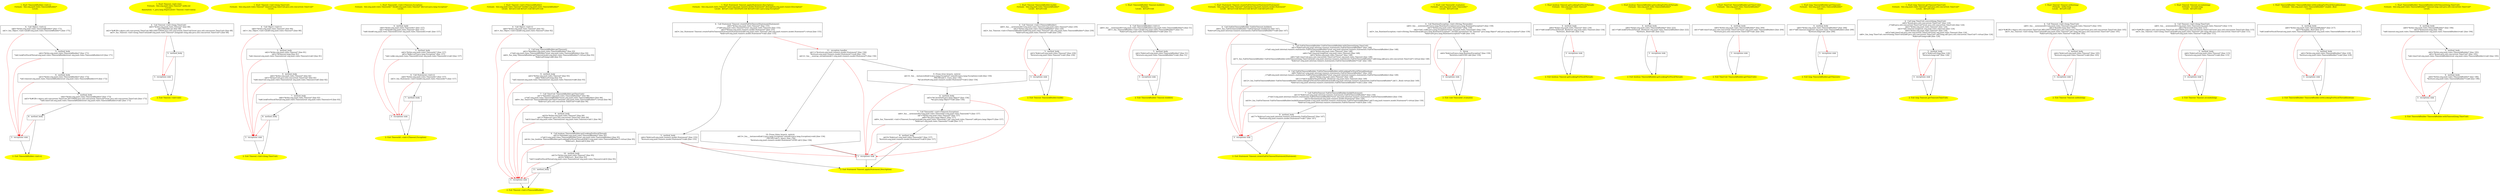 /* @generated */
digraph cfg {
"org.junit.rules.Timeout$Builder.<init>().5cabc8aa02ecedac65bd03723b5921f7_1" [label="1: Start Timeout$Builder.<init>()\nFormals:  this:org.junit.rules.Timeout$Builder*\nLocals:  \n  " color=yellow style=filled]
	

	 "org.junit.rules.Timeout$Builder.<init>().5cabc8aa02ecedac65bd03723b5921f7_1" -> "org.junit.rules.Timeout$Builder.<init>().5cabc8aa02ecedac65bd03723b5921f7_4" ;
"org.junit.rules.Timeout$Builder.<init>().5cabc8aa02ecedac65bd03723b5921f7_2" [label="2: Exit Timeout$Builder.<init>() \n  " color=yellow style=filled]
	

"org.junit.rules.Timeout$Builder.<init>().5cabc8aa02ecedac65bd03723b5921f7_3" [label="3:  exceptions sink \n  " shape="box"]
	

	 "org.junit.rules.Timeout$Builder.<init>().5cabc8aa02ecedac65bd03723b5921f7_3" -> "org.junit.rules.Timeout$Builder.<init>().5cabc8aa02ecedac65bd03723b5921f7_2" ;
"org.junit.rules.Timeout$Builder.<init>().5cabc8aa02ecedac65bd03723b5921f7_4" [label="4:  Call Object.<init>() \n   n$0=*&this:org.junit.rules.Timeout$Builder* [line 175]\n  n$1=_fun_Object.<init>()(n$0:org.junit.rules.Timeout$Builder*) [line 175]\n " shape="box"]
	

	 "org.junit.rules.Timeout$Builder.<init>().5cabc8aa02ecedac65bd03723b5921f7_4" -> "org.junit.rules.Timeout$Builder.<init>().5cabc8aa02ecedac65bd03723b5921f7_5" ;
	 "org.junit.rules.Timeout$Builder.<init>().5cabc8aa02ecedac65bd03723b5921f7_4" -> "org.junit.rules.Timeout$Builder.<init>().5cabc8aa02ecedac65bd03723b5921f7_3" [color="red" ];
"org.junit.rules.Timeout$Builder.<init>().5cabc8aa02ecedac65bd03723b5921f7_5" [label="5:  method_body \n   n$2=*&this:org.junit.rules.Timeout$Builder* [line 171]\n  *n$2.lookForStuckThread:org.junit.rules.Timeout$Builder(root org.junit.rules.Timeout$Builder)=0 [line 171]\n " shape="box"]
	

	 "org.junit.rules.Timeout$Builder.<init>().5cabc8aa02ecedac65bd03723b5921f7_5" -> "org.junit.rules.Timeout$Builder.<init>().5cabc8aa02ecedac65bd03723b5921f7_6" ;
	 "org.junit.rules.Timeout$Builder.<init>().5cabc8aa02ecedac65bd03723b5921f7_5" -> "org.junit.rules.Timeout$Builder.<init>().5cabc8aa02ecedac65bd03723b5921f7_3" [color="red" ];
"org.junit.rules.Timeout$Builder.<init>().5cabc8aa02ecedac65bd03723b5921f7_6" [label="6:  method_body \n   n$3=*&this:org.junit.rules.Timeout$Builder* [line 172]\n  *n$3.timeout:org.junit.rules.Timeout$Builder(root org.junit.rules.Timeout$Builder)=0 [line 172]\n " shape="box"]
	

	 "org.junit.rules.Timeout$Builder.<init>().5cabc8aa02ecedac65bd03723b5921f7_6" -> "org.junit.rules.Timeout$Builder.<init>().5cabc8aa02ecedac65bd03723b5921f7_7" ;
	 "org.junit.rules.Timeout$Builder.<init>().5cabc8aa02ecedac65bd03723b5921f7_6" -> "org.junit.rules.Timeout$Builder.<init>().5cabc8aa02ecedac65bd03723b5921f7_3" [color="red" ];
"org.junit.rules.Timeout$Builder.<init>().5cabc8aa02ecedac65bd03723b5921f7_7" [label="7:  method_body \n   n$4=*&this:org.junit.rules.Timeout$Builder* [line 173]\n  n$5=*&#GB<>$java.util.concurrent.TimeUnit.SECONDS:java.util.concurrent.TimeUnit*(root java.util.concurrent.TimeUnit) [line 173]\n  *n$4.timeUnit:org.junit.rules.Timeout$Builder(root org.junit.rules.Timeout$Builder)=n$5 [line 173]\n " shape="box"]
	

	 "org.junit.rules.Timeout$Builder.<init>().5cabc8aa02ecedac65bd03723b5921f7_7" -> "org.junit.rules.Timeout$Builder.<init>().5cabc8aa02ecedac65bd03723b5921f7_8" ;
	 "org.junit.rules.Timeout$Builder.<init>().5cabc8aa02ecedac65bd03723b5921f7_7" -> "org.junit.rules.Timeout$Builder.<init>().5cabc8aa02ecedac65bd03723b5921f7_3" [color="red" ];
"org.junit.rules.Timeout$Builder.<init>().5cabc8aa02ecedac65bd03723b5921f7_8" [label="8:  method_body \n  " shape="box"]
	

	 "org.junit.rules.Timeout$Builder.<init>().5cabc8aa02ecedac65bd03723b5921f7_8" -> "org.junit.rules.Timeout$Builder.<init>().5cabc8aa02ecedac65bd03723b5921f7_2" ;
	 "org.junit.rules.Timeout$Builder.<init>().5cabc8aa02ecedac65bd03723b5921f7_8" -> "org.junit.rules.Timeout$Builder.<init>().5cabc8aa02ecedac65bd03723b5921f7_3" [color="red" ];
"org.junit.rules.Timeout.<init>(int).92eda8478ebc3bfb5fe058ac4384e12a_1" [label="1: Start Timeout.<init>(int)\nFormals:  this:org.junit.rules.Timeout* millis:int\nLocals: \nAnnotation: <_java.lang.Deprecated> Timeout.<init>(int)() \n  " color=yellow style=filled]
	

	 "org.junit.rules.Timeout.<init>(int).92eda8478ebc3bfb5fe058ac4384e12a_1" -> "org.junit.rules.Timeout.<init>(int).92eda8478ebc3bfb5fe058ac4384e12a_4" ;
"org.junit.rules.Timeout.<init>(int).92eda8478ebc3bfb5fe058ac4384e12a_2" [label="2: Exit Timeout.<init>(int) \n  " color=yellow style=filled]
	

"org.junit.rules.Timeout.<init>(int).92eda8478ebc3bfb5fe058ac4384e12a_3" [label="3:  exceptions sink \n  " shape="box"]
	

	 "org.junit.rules.Timeout.<init>(int).92eda8478ebc3bfb5fe058ac4384e12a_3" -> "org.junit.rules.Timeout.<init>(int).92eda8478ebc3bfb5fe058ac4384e12a_2" ;
"org.junit.rules.Timeout.<init>(int).92eda8478ebc3bfb5fe058ac4384e12a_4" [label="4:  Call Timeout.<init>(long,TimeUnit) \n   n$0=*&this:org.junit.rules.Timeout* [line 68]\n  n$1=*&millis:int [line 68]\n  n$2=*&#GB<>$java.util.concurrent.TimeUnit.MILLISECONDS:java.util.concurrent.TimeUnit*(root java.util.concurrent.TimeUnit) [line 68]\n  n$3=_fun_Timeout.<init>(long,TimeUnit)(n$0:org.junit.rules.Timeout*,(long)n$1:long,n$2:java.util.concurrent.TimeUnit*) [line 68]\n " shape="box"]
	

	 "org.junit.rules.Timeout.<init>(int).92eda8478ebc3bfb5fe058ac4384e12a_4" -> "org.junit.rules.Timeout.<init>(int).92eda8478ebc3bfb5fe058ac4384e12a_5" ;
	 "org.junit.rules.Timeout.<init>(int).92eda8478ebc3bfb5fe058ac4384e12a_4" -> "org.junit.rules.Timeout.<init>(int).92eda8478ebc3bfb5fe058ac4384e12a_3" [color="red" ];
"org.junit.rules.Timeout.<init>(int).92eda8478ebc3bfb5fe058ac4384e12a_5" [label="5:  method_body \n  " shape="box"]
	

	 "org.junit.rules.Timeout.<init>(int).92eda8478ebc3bfb5fe058ac4384e12a_5" -> "org.junit.rules.Timeout.<init>(int).92eda8478ebc3bfb5fe058ac4384e12a_2" ;
	 "org.junit.rules.Timeout.<init>(int).92eda8478ebc3bfb5fe058ac4384e12a_5" -> "org.junit.rules.Timeout.<init>(int).92eda8478ebc3bfb5fe058ac4384e12a_3" [color="red" ];
"org.junit.rules.Timeout.<init>(long,java.util.concurrent.TimeUnit).e36be8c3af5ccee40738b54993be7143_1" [label="1: Start Timeout.<init>(long,TimeUnit)\nFormals:  this:org.junit.rules.Timeout* timeout:long timeUnit:java.util.concurrent.TimeUnit*\nLocals:  \n  " color=yellow style=filled]
	

	 "org.junit.rules.Timeout.<init>(long,java.util.concurrent.TimeUnit).e36be8c3af5ccee40738b54993be7143_1" -> "org.junit.rules.Timeout.<init>(long,java.util.concurrent.TimeUnit).e36be8c3af5ccee40738b54993be7143_4" ;
"org.junit.rules.Timeout.<init>(long,java.util.concurrent.TimeUnit).e36be8c3af5ccee40738b54993be7143_2" [label="2: Exit Timeout.<init>(long,TimeUnit) \n  " color=yellow style=filled]
	

"org.junit.rules.Timeout.<init>(long,java.util.concurrent.TimeUnit).e36be8c3af5ccee40738b54993be7143_3" [label="3:  exceptions sink \n  " shape="box"]
	

	 "org.junit.rules.Timeout.<init>(long,java.util.concurrent.TimeUnit).e36be8c3af5ccee40738b54993be7143_3" -> "org.junit.rules.Timeout.<init>(long,java.util.concurrent.TimeUnit).e36be8c3af5ccee40738b54993be7143_2" ;
"org.junit.rules.Timeout.<init>(long,java.util.concurrent.TimeUnit).e36be8c3af5ccee40738b54993be7143_4" [label="4:  Call Object.<init>() \n   n$0=*&this:org.junit.rules.Timeout* [line 80]\n  n$1=_fun_Object.<init>()(n$0:org.junit.rules.Timeout*) [line 80]\n " shape="box"]
	

	 "org.junit.rules.Timeout.<init>(long,java.util.concurrent.TimeUnit).e36be8c3af5ccee40738b54993be7143_4" -> "org.junit.rules.Timeout.<init>(long,java.util.concurrent.TimeUnit).e36be8c3af5ccee40738b54993be7143_5" ;
	 "org.junit.rules.Timeout.<init>(long,java.util.concurrent.TimeUnit).e36be8c3af5ccee40738b54993be7143_4" -> "org.junit.rules.Timeout.<init>(long,java.util.concurrent.TimeUnit).e36be8c3af5ccee40738b54993be7143_3" [color="red" ];
"org.junit.rules.Timeout.<init>(long,java.util.concurrent.TimeUnit).e36be8c3af5ccee40738b54993be7143_5" [label="5:  method_body \n   n$2=*&this:org.junit.rules.Timeout* [line 81]\n  n$3=*&timeout:long [line 81]\n  *n$2.timeout:org.junit.rules.Timeout(root org.junit.rules.Timeout)=n$3 [line 81]\n " shape="box"]
	

	 "org.junit.rules.Timeout.<init>(long,java.util.concurrent.TimeUnit).e36be8c3af5ccee40738b54993be7143_5" -> "org.junit.rules.Timeout.<init>(long,java.util.concurrent.TimeUnit).e36be8c3af5ccee40738b54993be7143_6" ;
	 "org.junit.rules.Timeout.<init>(long,java.util.concurrent.TimeUnit).e36be8c3af5ccee40738b54993be7143_5" -> "org.junit.rules.Timeout.<init>(long,java.util.concurrent.TimeUnit).e36be8c3af5ccee40738b54993be7143_3" [color="red" ];
"org.junit.rules.Timeout.<init>(long,java.util.concurrent.TimeUnit).e36be8c3af5ccee40738b54993be7143_6" [label="6:  method_body \n   n$4=*&this:org.junit.rules.Timeout* [line 82]\n  n$5=*&timeUnit:java.util.concurrent.TimeUnit* [line 82]\n  *n$4.timeUnit:org.junit.rules.Timeout(root org.junit.rules.Timeout)=n$5 [line 82]\n " shape="box"]
	

	 "org.junit.rules.Timeout.<init>(long,java.util.concurrent.TimeUnit).e36be8c3af5ccee40738b54993be7143_6" -> "org.junit.rules.Timeout.<init>(long,java.util.concurrent.TimeUnit).e36be8c3af5ccee40738b54993be7143_7" ;
	 "org.junit.rules.Timeout.<init>(long,java.util.concurrent.TimeUnit).e36be8c3af5ccee40738b54993be7143_6" -> "org.junit.rules.Timeout.<init>(long,java.util.concurrent.TimeUnit).e36be8c3af5ccee40738b54993be7143_3" [color="red" ];
"org.junit.rules.Timeout.<init>(long,java.util.concurrent.TimeUnit).e36be8c3af5ccee40738b54993be7143_7" [label="7:  method_body \n   n$6=*&this:org.junit.rules.Timeout* [line 83]\n  *n$6.lookForStuckThread:org.junit.rules.Timeout(root org.junit.rules.Timeout)=0 [line 83]\n " shape="box"]
	

	 "org.junit.rules.Timeout.<init>(long,java.util.concurrent.TimeUnit).e36be8c3af5ccee40738b54993be7143_7" -> "org.junit.rules.Timeout.<init>(long,java.util.concurrent.TimeUnit).e36be8c3af5ccee40738b54993be7143_8" ;
	 "org.junit.rules.Timeout.<init>(long,java.util.concurrent.TimeUnit).e36be8c3af5ccee40738b54993be7143_7" -> "org.junit.rules.Timeout.<init>(long,java.util.concurrent.TimeUnit).e36be8c3af5ccee40738b54993be7143_3" [color="red" ];
"org.junit.rules.Timeout.<init>(long,java.util.concurrent.TimeUnit).e36be8c3af5ccee40738b54993be7143_8" [label="8:  method_body \n  " shape="box"]
	

	 "org.junit.rules.Timeout.<init>(long,java.util.concurrent.TimeUnit).e36be8c3af5ccee40738b54993be7143_8" -> "org.junit.rules.Timeout.<init>(long,java.util.concurrent.TimeUnit).e36be8c3af5ccee40738b54993be7143_2" ;
	 "org.junit.rules.Timeout.<init>(long,java.util.concurrent.TimeUnit).e36be8c3af5ccee40738b54993be7143_8" -> "org.junit.rules.Timeout.<init>(long,java.util.concurrent.TimeUnit).e36be8c3af5ccee40738b54993be7143_3" [color="red" ];
"org.junit.rules.Timeout$1.<init>(org.junit.rules.Timeout,java.lang.Exception).e2b2bb1c5b174961ba6103125bb3fd83_1" [label="1: Start Timeout$1.<init>(Timeout,Exception)\nFormals:  this:org.junit.rules.Timeout$1* this$0:org.junit.rules.Timeout* $bcvar2:java.lang.Exception*\nLocals:  \n  " color=yellow style=filled]
	

	 "org.junit.rules.Timeout$1.<init>(org.junit.rules.Timeout,java.lang.Exception).e2b2bb1c5b174961ba6103125bb3fd83_1" -> "org.junit.rules.Timeout$1.<init>(org.junit.rules.Timeout,java.lang.Exception).e2b2bb1c5b174961ba6103125bb3fd83_4" ;
"org.junit.rules.Timeout$1.<init>(org.junit.rules.Timeout,java.lang.Exception).e2b2bb1c5b174961ba6103125bb3fd83_2" [label="2: Exit Timeout$1.<init>(Timeout,Exception) \n  " color=yellow style=filled]
	

"org.junit.rules.Timeout$1.<init>(org.junit.rules.Timeout,java.lang.Exception).e2b2bb1c5b174961ba6103125bb3fd83_3" [label="3:  exceptions sink \n  " shape="box"]
	

	 "org.junit.rules.Timeout$1.<init>(org.junit.rules.Timeout,java.lang.Exception).e2b2bb1c5b174961ba6103125bb3fd83_3" -> "org.junit.rules.Timeout$1.<init>(org.junit.rules.Timeout,java.lang.Exception).e2b2bb1c5b174961ba6103125bb3fd83_2" ;
"org.junit.rules.Timeout$1.<init>(org.junit.rules.Timeout,java.lang.Exception).e2b2bb1c5b174961ba6103125bb3fd83_4" [label="4:  method_body \n   n$0=*&this:org.junit.rules.Timeout$1* [line 157]\n  n$1=*&this$0:org.junit.rules.Timeout* [line 157]\n  *n$0.this$0:org.junit.rules.Timeout$1(root org.junit.rules.Timeout$1)=n$1 [line 157]\n " shape="box"]
	

	 "org.junit.rules.Timeout$1.<init>(org.junit.rules.Timeout,java.lang.Exception).e2b2bb1c5b174961ba6103125bb3fd83_4" -> "org.junit.rules.Timeout$1.<init>(org.junit.rules.Timeout,java.lang.Exception).e2b2bb1c5b174961ba6103125bb3fd83_5" ;
	 "org.junit.rules.Timeout$1.<init>(org.junit.rules.Timeout,java.lang.Exception).e2b2bb1c5b174961ba6103125bb3fd83_4" -> "org.junit.rules.Timeout$1.<init>(org.junit.rules.Timeout,java.lang.Exception).e2b2bb1c5b174961ba6103125bb3fd83_3" [color="red" ];
"org.junit.rules.Timeout$1.<init>(org.junit.rules.Timeout,java.lang.Exception).e2b2bb1c5b174961ba6103125bb3fd83_5" [label="5:  method_body \n   n$2=*&this:org.junit.rules.Timeout$1* [line 157]\n  n$3=*&$bcvar2:java.lang.Exception* [line 157]\n  *n$2.val$e:org.junit.rules.Timeout$1(root org.junit.rules.Timeout$1)=n$3 [line 157]\n " shape="box"]
	

	 "org.junit.rules.Timeout$1.<init>(org.junit.rules.Timeout,java.lang.Exception).e2b2bb1c5b174961ba6103125bb3fd83_5" -> "org.junit.rules.Timeout$1.<init>(org.junit.rules.Timeout,java.lang.Exception).e2b2bb1c5b174961ba6103125bb3fd83_6" ;
	 "org.junit.rules.Timeout$1.<init>(org.junit.rules.Timeout,java.lang.Exception).e2b2bb1c5b174961ba6103125bb3fd83_5" -> "org.junit.rules.Timeout$1.<init>(org.junit.rules.Timeout,java.lang.Exception).e2b2bb1c5b174961ba6103125bb3fd83_3" [color="red" ];
"org.junit.rules.Timeout$1.<init>(org.junit.rules.Timeout,java.lang.Exception).e2b2bb1c5b174961ba6103125bb3fd83_6" [label="6:  Call Statement.<init>() \n   n$4=*&this:org.junit.rules.Timeout$1* [line 157]\n  n$5=_fun_Statement.<init>()(n$4:org.junit.rules.Timeout$1*) [line 157]\n " shape="box"]
	

	 "org.junit.rules.Timeout$1.<init>(org.junit.rules.Timeout,java.lang.Exception).e2b2bb1c5b174961ba6103125bb3fd83_6" -> "org.junit.rules.Timeout$1.<init>(org.junit.rules.Timeout,java.lang.Exception).e2b2bb1c5b174961ba6103125bb3fd83_7" ;
	 "org.junit.rules.Timeout$1.<init>(org.junit.rules.Timeout,java.lang.Exception).e2b2bb1c5b174961ba6103125bb3fd83_6" -> "org.junit.rules.Timeout$1.<init>(org.junit.rules.Timeout,java.lang.Exception).e2b2bb1c5b174961ba6103125bb3fd83_3" [color="red" ];
"org.junit.rules.Timeout$1.<init>(org.junit.rules.Timeout,java.lang.Exception).e2b2bb1c5b174961ba6103125bb3fd83_7" [label="7:  method_body \n  " shape="box"]
	

	 "org.junit.rules.Timeout$1.<init>(org.junit.rules.Timeout,java.lang.Exception).e2b2bb1c5b174961ba6103125bb3fd83_7" -> "org.junit.rules.Timeout$1.<init>(org.junit.rules.Timeout,java.lang.Exception).e2b2bb1c5b174961ba6103125bb3fd83_2" ;
	 "org.junit.rules.Timeout$1.<init>(org.junit.rules.Timeout,java.lang.Exception).e2b2bb1c5b174961ba6103125bb3fd83_7" -> "org.junit.rules.Timeout$1.<init>(org.junit.rules.Timeout,java.lang.Exception).e2b2bb1c5b174961ba6103125bb3fd83_3" [color="red" ];
"org.junit.rules.Timeout.<init>(org.junit.rules.Timeout$Builder).d9eaee088204c4c3f1ea494013fb114d_1" [label="1: Start Timeout.<init>(Timeout$Builder)\nFormals:  this:org.junit.rules.Timeout* builder:org.junit.rules.Timeout$Builder*\nLocals:  $irvar2:void $irvar1:void $irvar0:void \n  " color=yellow style=filled]
	

	 "org.junit.rules.Timeout.<init>(org.junit.rules.Timeout$Builder).d9eaee088204c4c3f1ea494013fb114d_1" -> "org.junit.rules.Timeout.<init>(org.junit.rules.Timeout$Builder).d9eaee088204c4c3f1ea494013fb114d_4" ;
"org.junit.rules.Timeout.<init>(org.junit.rules.Timeout$Builder).d9eaee088204c4c3f1ea494013fb114d_2" [label="2: Exit Timeout.<init>(Timeout$Builder) \n  " color=yellow style=filled]
	

"org.junit.rules.Timeout.<init>(org.junit.rules.Timeout$Builder).d9eaee088204c4c3f1ea494013fb114d_3" [label="3:  exceptions sink \n  " shape="box"]
	

	 "org.junit.rules.Timeout.<init>(org.junit.rules.Timeout$Builder).d9eaee088204c4c3f1ea494013fb114d_3" -> "org.junit.rules.Timeout.<init>(org.junit.rules.Timeout$Builder).d9eaee088204c4c3f1ea494013fb114d_2" ;
"org.junit.rules.Timeout.<init>(org.junit.rules.Timeout$Builder).d9eaee088204c4c3f1ea494013fb114d_4" [label="4:  Call Object.<init>() \n   n$0=*&this:org.junit.rules.Timeout* [line 92]\n  n$1=_fun_Object.<init>()(n$0:org.junit.rules.Timeout*) [line 92]\n " shape="box"]
	

	 "org.junit.rules.Timeout.<init>(org.junit.rules.Timeout$Builder).d9eaee088204c4c3f1ea494013fb114d_4" -> "org.junit.rules.Timeout.<init>(org.junit.rules.Timeout$Builder).d9eaee088204c4c3f1ea494013fb114d_5" ;
	 "org.junit.rules.Timeout.<init>(org.junit.rules.Timeout$Builder).d9eaee088204c4c3f1ea494013fb114d_4" -> "org.junit.rules.Timeout.<init>(org.junit.rules.Timeout$Builder).d9eaee088204c4c3f1ea494013fb114d_3" [color="red" ];
"org.junit.rules.Timeout.<init>(org.junit.rules.Timeout$Builder).d9eaee088204c4c3f1ea494013fb114d_5" [label="5:  Call long Timeout$Builder.getTimeout() \n   n$2=*&builder:org.junit.rules.Timeout$Builder* [line 93]\n  _=*n$2:org.junit.rules.Timeout$Builder*(root org.junit.rules.Timeout$Builder) [line 93]\n  n$4=_fun_long Timeout$Builder.getTimeout()(n$2:org.junit.rules.Timeout$Builder*) virtual [line 93]\n  *&$irvar0:long=n$4 [line 93]\n " shape="box"]
	

	 "org.junit.rules.Timeout.<init>(org.junit.rules.Timeout$Builder).d9eaee088204c4c3f1ea494013fb114d_5" -> "org.junit.rules.Timeout.<init>(org.junit.rules.Timeout$Builder).d9eaee088204c4c3f1ea494013fb114d_6" ;
	 "org.junit.rules.Timeout.<init>(org.junit.rules.Timeout$Builder).d9eaee088204c4c3f1ea494013fb114d_5" -> "org.junit.rules.Timeout.<init>(org.junit.rules.Timeout$Builder).d9eaee088204c4c3f1ea494013fb114d_3" [color="red" ];
"org.junit.rules.Timeout.<init>(org.junit.rules.Timeout$Builder).d9eaee088204c4c3f1ea494013fb114d_6" [label="6:  method_body \n   n$5=*&this:org.junit.rules.Timeout* [line 93]\n  n$6=*&$irvar0:long [line 93]\n  *n$5.timeout:org.junit.rules.Timeout(root org.junit.rules.Timeout)=n$6 [line 93]\n " shape="box"]
	

	 "org.junit.rules.Timeout.<init>(org.junit.rules.Timeout$Builder).d9eaee088204c4c3f1ea494013fb114d_6" -> "org.junit.rules.Timeout.<init>(org.junit.rules.Timeout$Builder).d9eaee088204c4c3f1ea494013fb114d_7" ;
	 "org.junit.rules.Timeout.<init>(org.junit.rules.Timeout$Builder).d9eaee088204c4c3f1ea494013fb114d_6" -> "org.junit.rules.Timeout.<init>(org.junit.rules.Timeout$Builder).d9eaee088204c4c3f1ea494013fb114d_3" [color="red" ];
"org.junit.rules.Timeout.<init>(org.junit.rules.Timeout$Builder).d9eaee088204c4c3f1ea494013fb114d_7" [label="7:  Call TimeUnit Timeout$Builder.getTimeUnit() \n   n$7=*&builder:org.junit.rules.Timeout$Builder* [line 94]\n  _=*n$7:org.junit.rules.Timeout$Builder*(root org.junit.rules.Timeout$Builder) [line 94]\n  n$9=_fun_TimeUnit Timeout$Builder.getTimeUnit()(n$7:org.junit.rules.Timeout$Builder*) virtual [line 94]\n  *&$irvar1:java.util.concurrent.TimeUnit*=n$9 [line 94]\n " shape="box"]
	

	 "org.junit.rules.Timeout.<init>(org.junit.rules.Timeout$Builder).d9eaee088204c4c3f1ea494013fb114d_7" -> "org.junit.rules.Timeout.<init>(org.junit.rules.Timeout$Builder).d9eaee088204c4c3f1ea494013fb114d_8" ;
	 "org.junit.rules.Timeout.<init>(org.junit.rules.Timeout$Builder).d9eaee088204c4c3f1ea494013fb114d_7" -> "org.junit.rules.Timeout.<init>(org.junit.rules.Timeout$Builder).d9eaee088204c4c3f1ea494013fb114d_3" [color="red" ];
"org.junit.rules.Timeout.<init>(org.junit.rules.Timeout$Builder).d9eaee088204c4c3f1ea494013fb114d_8" [label="8:  method_body \n   n$10=*&this:org.junit.rules.Timeout* [line 94]\n  n$11=*&$irvar1:java.util.concurrent.TimeUnit* [line 94]\n  *n$10.timeUnit:org.junit.rules.Timeout(root org.junit.rules.Timeout)=n$11 [line 94]\n " shape="box"]
	

	 "org.junit.rules.Timeout.<init>(org.junit.rules.Timeout$Builder).d9eaee088204c4c3f1ea494013fb114d_8" -> "org.junit.rules.Timeout.<init>(org.junit.rules.Timeout$Builder).d9eaee088204c4c3f1ea494013fb114d_9" ;
	 "org.junit.rules.Timeout.<init>(org.junit.rules.Timeout$Builder).d9eaee088204c4c3f1ea494013fb114d_8" -> "org.junit.rules.Timeout.<init>(org.junit.rules.Timeout$Builder).d9eaee088204c4c3f1ea494013fb114d_3" [color="red" ];
"org.junit.rules.Timeout.<init>(org.junit.rules.Timeout$Builder).d9eaee088204c4c3f1ea494013fb114d_9" [label="9:  Call boolean Timeout$Builder.getLookingForStuckThread() \n   n$12=*&builder:org.junit.rules.Timeout$Builder* [line 95]\n  _=*n$12:org.junit.rules.Timeout$Builder*(root org.junit.rules.Timeout$Builder) [line 95]\n  n$14=_fun_boolean Timeout$Builder.getLookingForStuckThread()(n$12:org.junit.rules.Timeout$Builder*) virtual [line 95]\n  *&$irvar2:_Bool=n$14 [line 95]\n " shape="box"]
	

	 "org.junit.rules.Timeout.<init>(org.junit.rules.Timeout$Builder).d9eaee088204c4c3f1ea494013fb114d_9" -> "org.junit.rules.Timeout.<init>(org.junit.rules.Timeout$Builder).d9eaee088204c4c3f1ea494013fb114d_10" ;
	 "org.junit.rules.Timeout.<init>(org.junit.rules.Timeout$Builder).d9eaee088204c4c3f1ea494013fb114d_9" -> "org.junit.rules.Timeout.<init>(org.junit.rules.Timeout$Builder).d9eaee088204c4c3f1ea494013fb114d_3" [color="red" ];
"org.junit.rules.Timeout.<init>(org.junit.rules.Timeout$Builder).d9eaee088204c4c3f1ea494013fb114d_10" [label="10:  method_body \n   n$15=*&this:org.junit.rules.Timeout* [line 95]\n  n$16=*&$irvar2:_Bool [line 95]\n  *n$15.lookForStuckThread:org.junit.rules.Timeout(root org.junit.rules.Timeout)=n$16 [line 95]\n " shape="box"]
	

	 "org.junit.rules.Timeout.<init>(org.junit.rules.Timeout$Builder).d9eaee088204c4c3f1ea494013fb114d_10" -> "org.junit.rules.Timeout.<init>(org.junit.rules.Timeout$Builder).d9eaee088204c4c3f1ea494013fb114d_11" ;
	 "org.junit.rules.Timeout.<init>(org.junit.rules.Timeout$Builder).d9eaee088204c4c3f1ea494013fb114d_10" -> "org.junit.rules.Timeout.<init>(org.junit.rules.Timeout$Builder).d9eaee088204c4c3f1ea494013fb114d_3" [color="red" ];
"org.junit.rules.Timeout.<init>(org.junit.rules.Timeout$Builder).d9eaee088204c4c3f1ea494013fb114d_11" [label="11:  method_body \n  " shape="box"]
	

	 "org.junit.rules.Timeout.<init>(org.junit.rules.Timeout$Builder).d9eaee088204c4c3f1ea494013fb114d_11" -> "org.junit.rules.Timeout.<init>(org.junit.rules.Timeout$Builder).d9eaee088204c4c3f1ea494013fb114d_2" ;
	 "org.junit.rules.Timeout.<init>(org.junit.rules.Timeout$Builder).d9eaee088204c4c3f1ea494013fb114d_11" -> "org.junit.rules.Timeout.<init>(org.junit.rules.Timeout$Builder).d9eaee088204c4c3f1ea494013fb114d_3" [color="red" ];
"org.junit.rules.Timeout.apply(org.junit.runners.model.Statement,org.junit.runner.Description):org.ju.1c6c2c7f6d3247d6eb2fc429d3030242_1" [label="1: Start Statement Timeout.apply(Statement,Description)\nFormals:  this:org.junit.rules.Timeout* base:org.junit.runners.model.Statement* description:org.junit.runner.Description*\nLocals:  $irvar1:void CatchVar6:void $irvar0:void e:java.lang.Exception* \n  " color=yellow style=filled]
	

	 "org.junit.rules.Timeout.apply(org.junit.runners.model.Statement,org.junit.runner.Description):org.ju.1c6c2c7f6d3247d6eb2fc429d3030242_1" -> "org.junit.rules.Timeout.apply(org.junit.runners.model.Statement,org.junit.runner.Description):org.ju.1c6c2c7f6d3247d6eb2fc429d3030242_4" ;
"org.junit.rules.Timeout.apply(org.junit.runners.model.Statement,org.junit.runner.Description):org.ju.1c6c2c7f6d3247d6eb2fc429d3030242_2" [label="2: Exit Statement Timeout.apply(Statement,Description) \n  " color=yellow style=filled]
	

"org.junit.rules.Timeout.apply(org.junit.runners.model.Statement,org.junit.runner.Description):org.ju.1c6c2c7f6d3247d6eb2fc429d3030242_3" [label="3:  exceptions sink \n  " shape="box"]
	

	 "org.junit.rules.Timeout.apply(org.junit.runners.model.Statement,org.junit.runner.Description):org.ju.1c6c2c7f6d3247d6eb2fc429d3030242_3" -> "org.junit.rules.Timeout.apply(org.junit.runners.model.Statement,org.junit.runner.Description):org.ju.1c6c2c7f6d3247d6eb2fc429d3030242_2" ;
"org.junit.rules.Timeout.apply(org.junit.runners.model.Statement,org.junit.runner.Description):org.ju.1c6c2c7f6d3247d6eb2fc429d3030242_4" [label="4:  Call Statement Timeout.createFailOnTimeoutStatement(Statement) \n   n$0=*&this:org.junit.rules.Timeout* [line 155]\n  _=*n$0:org.junit.rules.Timeout*(root org.junit.rules.Timeout) [line 155]\n  n$2=*&base:org.junit.runners.model.Statement* [line 155]\n  n$3=_fun_Statement Timeout.createFailOnTimeoutStatement(Statement)(n$0:org.junit.rules.Timeout*,n$2:org.junit.runners.model.Statement*) virtual [line 155]\n  *&$irvar0:org.junit.runners.model.Statement*=n$3 [line 155]\n " shape="box"]
	

	 "org.junit.rules.Timeout.apply(org.junit.runners.model.Statement,org.junit.runner.Description):org.ju.1c6c2c7f6d3247d6eb2fc429d3030242_4" -> "org.junit.rules.Timeout.apply(org.junit.runners.model.Statement,org.junit.runner.Description):org.ju.1c6c2c7f6d3247d6eb2fc429d3030242_5" ;
	 "org.junit.rules.Timeout.apply(org.junit.runners.model.Statement,org.junit.runner.Description):org.ju.1c6c2c7f6d3247d6eb2fc429d3030242_4" -> "org.junit.rules.Timeout.apply(org.junit.runners.model.Statement,org.junit.runner.Description):org.ju.1c6c2c7f6d3247d6eb2fc429d3030242_11" [color="red" ];
"org.junit.rules.Timeout.apply(org.junit.runners.model.Statement,org.junit.runner.Description):org.ju.1c6c2c7f6d3247d6eb2fc429d3030242_5" [label="5:  method_body \n   n$4=*&$irvar0:org.junit.runners.model.Statement* [line 155]\n  *&return:org.junit.runners.model.Statement*=n$4 [line 155]\n " shape="box"]
	

	 "org.junit.rules.Timeout.apply(org.junit.runners.model.Statement,org.junit.runner.Description):org.ju.1c6c2c7f6d3247d6eb2fc429d3030242_5" -> "org.junit.rules.Timeout.apply(org.junit.runners.model.Statement,org.junit.runner.Description):org.ju.1c6c2c7f6d3247d6eb2fc429d3030242_2" ;
	 "org.junit.rules.Timeout.apply(org.junit.runners.model.Statement,org.junit.runner.Description):org.ju.1c6c2c7f6d3247d6eb2fc429d3030242_5" -> "org.junit.rules.Timeout.apply(org.junit.runners.model.Statement,org.junit.runner.Description):org.ju.1c6c2c7f6d3247d6eb2fc429d3030242_3" [color="red" ];
"org.junit.rules.Timeout.apply(org.junit.runners.model.Statement,org.junit.runner.Description):org.ju.1c6c2c7f6d3247d6eb2fc429d3030242_6" [label="6:  method_body \n   n$5=*&CatchVar6:java.lang.Object* [line 156]\n  *&e:java.lang.Object*=n$5 [line 156]\n " shape="box"]
	

	 "org.junit.rules.Timeout.apply(org.junit.runners.model.Statement,org.junit.runner.Description):org.ju.1c6c2c7f6d3247d6eb2fc429d3030242_6" -> "org.junit.rules.Timeout.apply(org.junit.runners.model.Statement,org.junit.runner.Description):org.ju.1c6c2c7f6d3247d6eb2fc429d3030242_7" ;
	 "org.junit.rules.Timeout.apply(org.junit.runners.model.Statement,org.junit.runner.Description):org.ju.1c6c2c7f6d3247d6eb2fc429d3030242_6" -> "org.junit.rules.Timeout.apply(org.junit.runners.model.Statement,org.junit.runner.Description):org.ju.1c6c2c7f6d3247d6eb2fc429d3030242_3" [color="red" ];
"org.junit.rules.Timeout.apply(org.junit.runners.model.Statement,org.junit.runner.Description):org.ju.1c6c2c7f6d3247d6eb2fc429d3030242_7" [label="7:  Call Timeout$1.<init>(Timeout,Exception) \n   n$6=_fun___new(sizeof(t=org.junit.rules.Timeout$1):org.junit.rules.Timeout$1*) [line 157]\n  n$7=*&this:org.junit.rules.Timeout* [line 157]\n  n$8=*&e:java.lang.Object* [line 157]\n  n$9=_fun_Timeout$1.<init>(Timeout,Exception)(n$6:org.junit.rules.Timeout$1*,n$7:org.junit.rules.Timeout*,n$8:java.lang.Object*) [line 157]\n  *&$irvar1:org.junit.rules.Timeout$1*=n$6 [line 157]\n " shape="box"]
	

	 "org.junit.rules.Timeout.apply(org.junit.runners.model.Statement,org.junit.runner.Description):org.ju.1c6c2c7f6d3247d6eb2fc429d3030242_7" -> "org.junit.rules.Timeout.apply(org.junit.runners.model.Statement,org.junit.runner.Description):org.ju.1c6c2c7f6d3247d6eb2fc429d3030242_8" ;
	 "org.junit.rules.Timeout.apply(org.junit.runners.model.Statement,org.junit.runner.Description):org.ju.1c6c2c7f6d3247d6eb2fc429d3030242_7" -> "org.junit.rules.Timeout.apply(org.junit.runners.model.Statement,org.junit.runner.Description):org.ju.1c6c2c7f6d3247d6eb2fc429d3030242_3" [color="red" ];
"org.junit.rules.Timeout.apply(org.junit.runners.model.Statement,org.junit.runner.Description):org.ju.1c6c2c7f6d3247d6eb2fc429d3030242_8" [label="8:  method_body \n   n$10=*&$irvar1:org.junit.rules.Timeout$1* [line 157]\n  *&return:org.junit.runners.model.Statement*=n$10 [line 157]\n " shape="box"]
	

	 "org.junit.rules.Timeout.apply(org.junit.runners.model.Statement,org.junit.runner.Description):org.ju.1c6c2c7f6d3247d6eb2fc429d3030242_8" -> "org.junit.rules.Timeout.apply(org.junit.runners.model.Statement,org.junit.runner.Description):org.ju.1c6c2c7f6d3247d6eb2fc429d3030242_2" ;
	 "org.junit.rules.Timeout.apply(org.junit.runners.model.Statement,org.junit.runner.Description):org.ju.1c6c2c7f6d3247d6eb2fc429d3030242_8" -> "org.junit.rules.Timeout.apply(org.junit.runners.model.Statement,org.junit.runner.Description):org.ju.1c6c2c7f6d3247d6eb2fc429d3030242_3" [color="red" ];
"org.junit.rules.Timeout.apply(org.junit.runners.model.Statement,org.junit.runner.Description):org.ju.1c6c2c7f6d3247d6eb2fc429d3030242_9" [label="9: Prune (true branch, switch) \n   n$13=_fun___instanceof(n$12:java.lang.Exception*,sizeof(t=java.lang.Exception):void) [line 156]\n  PRUNE(n$13, true); [line 156]\n  *&CatchVar6:org.junit.runners.model.Statement*=n$12 [line 156]\n " shape="invhouse"]
	

	 "org.junit.rules.Timeout.apply(org.junit.runners.model.Statement,org.junit.runner.Description):org.ju.1c6c2c7f6d3247d6eb2fc429d3030242_9" -> "org.junit.rules.Timeout.apply(org.junit.runners.model.Statement,org.junit.runner.Description):org.ju.1c6c2c7f6d3247d6eb2fc429d3030242_6" ;
	 "org.junit.rules.Timeout.apply(org.junit.runners.model.Statement,org.junit.runner.Description):org.ju.1c6c2c7f6d3247d6eb2fc429d3030242_9" -> "org.junit.rules.Timeout.apply(org.junit.runners.model.Statement,org.junit.runner.Description):org.ju.1c6c2c7f6d3247d6eb2fc429d3030242_3" [color="red" ];
"org.junit.rules.Timeout.apply(org.junit.runners.model.Statement,org.junit.runner.Description):org.ju.1c6c2c7f6d3247d6eb2fc429d3030242_10" [label="10: Prune (false branch, switch) \n   n$13=_fun___instanceof(n$12:java.lang.Exception*,sizeof(t=java.lang.Exception):void) [line 156]\n  PRUNE(!n$13, false); [line 156]\n  *&return:org.junit.runners.model.Statement*=EXN n$12 [line 156]\n " shape="invhouse"]
	

	 "org.junit.rules.Timeout.apply(org.junit.runners.model.Statement,org.junit.runner.Description):org.ju.1c6c2c7f6d3247d6eb2fc429d3030242_10" -> "org.junit.rules.Timeout.apply(org.junit.runners.model.Statement,org.junit.runner.Description):org.ju.1c6c2c7f6d3247d6eb2fc429d3030242_3" ;
	 "org.junit.rules.Timeout.apply(org.junit.runners.model.Statement,org.junit.runner.Description):org.ju.1c6c2c7f6d3247d6eb2fc429d3030242_10" -> "org.junit.rules.Timeout.apply(org.junit.runners.model.Statement,org.junit.runner.Description):org.ju.1c6c2c7f6d3247d6eb2fc429d3030242_3" [color="red" ];
"org.junit.rules.Timeout.apply(org.junit.runners.model.Statement,org.junit.runner.Description):org.ju.1c6c2c7f6d3247d6eb2fc429d3030242_11" [label="11:  exception handler \n   n$11=*&return:org.junit.runners.model.Statement* [line 156]\n  *&return:org.junit.runners.model.Statement*=null [line 156]\n  n$12=_fun___unwrap_exception(n$11:org.junit.runners.model.Statement*) [line 156]\n " shape="box"]
	

	 "org.junit.rules.Timeout.apply(org.junit.runners.model.Statement,org.junit.runner.Description):org.ju.1c6c2c7f6d3247d6eb2fc429d3030242_11" -> "org.junit.rules.Timeout.apply(org.junit.runners.model.Statement,org.junit.runner.Description):org.ju.1c6c2c7f6d3247d6eb2fc429d3030242_9" ;
	 "org.junit.rules.Timeout.apply(org.junit.runners.model.Statement,org.junit.runner.Description):org.ju.1c6c2c7f6d3247d6eb2fc429d3030242_11" -> "org.junit.rules.Timeout.apply(org.junit.runners.model.Statement,org.junit.runner.Description):org.ju.1c6c2c7f6d3247d6eb2fc429d3030242_10" ;
	 "org.junit.rules.Timeout.apply(org.junit.runners.model.Statement,org.junit.runner.Description):org.ju.1c6c2c7f6d3247d6eb2fc429d3030242_11" -> "org.junit.rules.Timeout.apply(org.junit.runners.model.Statement,org.junit.runner.Description):org.ju.1c6c2c7f6d3247d6eb2fc429d3030242_3" [color="red" ];
"org.junit.rules.Timeout$Builder.build():org.junit.rules.Timeout.0b7eabf2cfdd087f1e30459e6b1b609a_1" [label="1: Start Timeout Timeout$Builder.build()\nFormals:  this:org.junit.rules.Timeout$Builder*\nLocals:  $irvar0:void \n  " color=yellow style=filled]
	

	 "org.junit.rules.Timeout$Builder.build():org.junit.rules.Timeout.0b7eabf2cfdd087f1e30459e6b1b609a_1" -> "org.junit.rules.Timeout$Builder.build():org.junit.rules.Timeout.0b7eabf2cfdd087f1e30459e6b1b609a_4" ;
"org.junit.rules.Timeout$Builder.build():org.junit.rules.Timeout.0b7eabf2cfdd087f1e30459e6b1b609a_2" [label="2: Exit Timeout Timeout$Builder.build() \n  " color=yellow style=filled]
	

"org.junit.rules.Timeout$Builder.build():org.junit.rules.Timeout.0b7eabf2cfdd087f1e30459e6b1b609a_3" [label="3:  exceptions sink \n  " shape="box"]
	

	 "org.junit.rules.Timeout$Builder.build():org.junit.rules.Timeout.0b7eabf2cfdd087f1e30459e6b1b609a_3" -> "org.junit.rules.Timeout$Builder.build():org.junit.rules.Timeout.0b7eabf2cfdd087f1e30459e6b1b609a_2" ;
"org.junit.rules.Timeout$Builder.build():org.junit.rules.Timeout.0b7eabf2cfdd087f1e30459e6b1b609a_4" [label="4:  Call Timeout.<init>(Timeout$Builder) \n   n$0=_fun___new(sizeof(t=org.junit.rules.Timeout):org.junit.rules.Timeout*) [line 230]\n  n$1=*&this:org.junit.rules.Timeout$Builder* [line 230]\n  n$2=_fun_Timeout.<init>(Timeout$Builder)(n$0:org.junit.rules.Timeout*,n$1:org.junit.rules.Timeout$Builder*) [line 230]\n  *&$irvar0:org.junit.rules.Timeout*=n$0 [line 230]\n " shape="box"]
	

	 "org.junit.rules.Timeout$Builder.build():org.junit.rules.Timeout.0b7eabf2cfdd087f1e30459e6b1b609a_4" -> "org.junit.rules.Timeout$Builder.build():org.junit.rules.Timeout.0b7eabf2cfdd087f1e30459e6b1b609a_5" ;
	 "org.junit.rules.Timeout$Builder.build():org.junit.rules.Timeout.0b7eabf2cfdd087f1e30459e6b1b609a_4" -> "org.junit.rules.Timeout$Builder.build():org.junit.rules.Timeout.0b7eabf2cfdd087f1e30459e6b1b609a_3" [color="red" ];
"org.junit.rules.Timeout$Builder.build():org.junit.rules.Timeout.0b7eabf2cfdd087f1e30459e6b1b609a_5" [label="5:  method_body \n   n$3=*&$irvar0:org.junit.rules.Timeout* [line 230]\n  *&return:org.junit.rules.Timeout*=n$3 [line 230]\n " shape="box"]
	

	 "org.junit.rules.Timeout$Builder.build():org.junit.rules.Timeout.0b7eabf2cfdd087f1e30459e6b1b609a_5" -> "org.junit.rules.Timeout$Builder.build():org.junit.rules.Timeout.0b7eabf2cfdd087f1e30459e6b1b609a_2" ;
	 "org.junit.rules.Timeout$Builder.build():org.junit.rules.Timeout.0b7eabf2cfdd087f1e30459e6b1b609a_5" -> "org.junit.rules.Timeout$Builder.build():org.junit.rules.Timeout.0b7eabf2cfdd087f1e30459e6b1b609a_3" [color="red" ];
"org.junit.rules.Timeout.builder():org.junit.rules.Timeout$Builder.4bb62d3f2f84b0e58c9d5231d4576209_1" [label="1: Start Timeout$Builder Timeout.builder()\nFormals: \nLocals:  $irvar0:void \n  " color=yellow style=filled]
	

	 "org.junit.rules.Timeout.builder():org.junit.rules.Timeout$Builder.4bb62d3f2f84b0e58c9d5231d4576209_1" -> "org.junit.rules.Timeout.builder():org.junit.rules.Timeout$Builder.4bb62d3f2f84b0e58c9d5231d4576209_4" ;
"org.junit.rules.Timeout.builder():org.junit.rules.Timeout$Builder.4bb62d3f2f84b0e58c9d5231d4576209_2" [label="2: Exit Timeout$Builder Timeout.builder() \n  " color=yellow style=filled]
	

"org.junit.rules.Timeout.builder():org.junit.rules.Timeout$Builder.4bb62d3f2f84b0e58c9d5231d4576209_3" [label="3:  exceptions sink \n  " shape="box"]
	

	 "org.junit.rules.Timeout.builder():org.junit.rules.Timeout$Builder.4bb62d3f2f84b0e58c9d5231d4576209_3" -> "org.junit.rules.Timeout.builder():org.junit.rules.Timeout$Builder.4bb62d3f2f84b0e58c9d5231d4576209_2" ;
"org.junit.rules.Timeout.builder():org.junit.rules.Timeout$Builder.4bb62d3f2f84b0e58c9d5231d4576209_4" [label="4:  Call Timeout$Builder.<init>() \n   n$0=_fun___new(sizeof(t=org.junit.rules.Timeout$Builder):org.junit.rules.Timeout$Builder*) [line 51]\n  n$1=_fun_Timeout$Builder.<init>()(n$0:org.junit.rules.Timeout$Builder*) [line 51]\n  *&$irvar0:org.junit.rules.Timeout$Builder*=n$0 [line 51]\n " shape="box"]
	

	 "org.junit.rules.Timeout.builder():org.junit.rules.Timeout$Builder.4bb62d3f2f84b0e58c9d5231d4576209_4" -> "org.junit.rules.Timeout.builder():org.junit.rules.Timeout$Builder.4bb62d3f2f84b0e58c9d5231d4576209_5" ;
	 "org.junit.rules.Timeout.builder():org.junit.rules.Timeout$Builder.4bb62d3f2f84b0e58c9d5231d4576209_4" -> "org.junit.rules.Timeout.builder():org.junit.rules.Timeout$Builder.4bb62d3f2f84b0e58c9d5231d4576209_3" [color="red" ];
"org.junit.rules.Timeout.builder():org.junit.rules.Timeout$Builder.4bb62d3f2f84b0e58c9d5231d4576209_5" [label="5:  method_body \n   n$2=*&$irvar0:org.junit.rules.Timeout$Builder* [line 51]\n  *&return:org.junit.rules.Timeout$Builder*=n$2 [line 51]\n " shape="box"]
	

	 "org.junit.rules.Timeout.builder():org.junit.rules.Timeout$Builder.4bb62d3f2f84b0e58c9d5231d4576209_5" -> "org.junit.rules.Timeout.builder():org.junit.rules.Timeout$Builder.4bb62d3f2f84b0e58c9d5231d4576209_2" ;
	 "org.junit.rules.Timeout.builder():org.junit.rules.Timeout$Builder.4bb62d3f2f84b0e58c9d5231d4576209_5" -> "org.junit.rules.Timeout.builder():org.junit.rules.Timeout$Builder.4bb62d3f2f84b0e58c9d5231d4576209_3" [color="red" ];
"org.junit.rules.Timeout.createFailOnTimeoutStatement(org.junit.runners.model.Statement):org.junit.ru.8d83a62103e0565ea5979e7bcdf3450d_1" [label="1: Start Statement Timeout.createFailOnTimeoutStatement(Statement)\nFormals:  this:org.junit.rules.Timeout* statement:org.junit.runners.model.Statement*\nLocals:  $irvar3:void $irvar2:void $irvar1:void $irvar0:void \n  " color=yellow style=filled]
	

	 "org.junit.rules.Timeout.createFailOnTimeoutStatement(org.junit.runners.model.Statement):org.junit.ru.8d83a62103e0565ea5979e7bcdf3450d_1" -> "org.junit.rules.Timeout.createFailOnTimeoutStatement(org.junit.runners.model.Statement):org.junit.ru.8d83a62103e0565ea5979e7bcdf3450d_4" ;
"org.junit.rules.Timeout.createFailOnTimeoutStatement(org.junit.runners.model.Statement):org.junit.ru.8d83a62103e0565ea5979e7bcdf3450d_2" [label="2: Exit Statement Timeout.createFailOnTimeoutStatement(Statement) \n  " color=yellow style=filled]
	

"org.junit.rules.Timeout.createFailOnTimeoutStatement(org.junit.runners.model.Statement):org.junit.ru.8d83a62103e0565ea5979e7bcdf3450d_3" [label="3:  exceptions sink \n  " shape="box"]
	

	 "org.junit.rules.Timeout.createFailOnTimeoutStatement(org.junit.runners.model.Statement):org.junit.ru.8d83a62103e0565ea5979e7bcdf3450d_3" -> "org.junit.rules.Timeout.createFailOnTimeoutStatement(org.junit.runners.model.Statement):org.junit.ru.8d83a62103e0565ea5979e7bcdf3450d_2" ;
"org.junit.rules.Timeout.createFailOnTimeoutStatement(org.junit.runners.model.Statement):org.junit.ru.8d83a62103e0565ea5979e7bcdf3450d_4" [label="4:  Call FailOnTimeout$Builder FailOnTimeout.builder() \n   n$0=_fun_FailOnTimeout$Builder FailOnTimeout.builder()() [line 147]\n  *&$irvar0:org.junit.internal.runners.statements.FailOnTimeout$Builder*=n$0 [line 147]\n " shape="box"]
	

	 "org.junit.rules.Timeout.createFailOnTimeoutStatement(org.junit.runners.model.Statement):org.junit.ru.8d83a62103e0565ea5979e7bcdf3450d_4" -> "org.junit.rules.Timeout.createFailOnTimeoutStatement(org.junit.runners.model.Statement):org.junit.ru.8d83a62103e0565ea5979e7bcdf3450d_5" ;
	 "org.junit.rules.Timeout.createFailOnTimeoutStatement(org.junit.runners.model.Statement):org.junit.ru.8d83a62103e0565ea5979e7bcdf3450d_4" -> "org.junit.rules.Timeout.createFailOnTimeoutStatement(org.junit.runners.model.Statement):org.junit.ru.8d83a62103e0565ea5979e7bcdf3450d_3" [color="red" ];
"org.junit.rules.Timeout.createFailOnTimeoutStatement(org.junit.runners.model.Statement):org.junit.ru.8d83a62103e0565ea5979e7bcdf3450d_5" [label="5:  Call FailOnTimeout$Builder FailOnTimeout$Builder.withTimeout(long,TimeUnit) \n   n$1=*&$irvar0:org.junit.internal.runners.statements.FailOnTimeout$Builder* [line 148]\n  _=*n$1:org.junit.internal.runners.statements.FailOnTimeout$Builder*(root org.junit.internal.runners.statements.FailOnTimeout$Builder) [line 148]\n  n$3=*&this:org.junit.rules.Timeout* [line 148]\n  n$4=*n$3.timeout:long(root org.junit.rules.Timeout) [line 148]\n  n$5=*&this:org.junit.rules.Timeout* [line 148]\n  n$6=*n$5.timeUnit:java.util.concurrent.TimeUnit*(root org.junit.rules.Timeout) [line 148]\n  n$7=_fun_FailOnTimeout$Builder FailOnTimeout$Builder.withTimeout(long,TimeUnit)(n$1:org.junit.internal.runners.statements.FailOnTimeout$Builder*,n$4:long,n$6:java.util.concurrent.TimeUnit*) virtual [line 148]\n  *&$irvar1:org.junit.internal.runners.statements.FailOnTimeout$Builder*=n$7 [line 148]\n " shape="box"]
	

	 "org.junit.rules.Timeout.createFailOnTimeoutStatement(org.junit.runners.model.Statement):org.junit.ru.8d83a62103e0565ea5979e7bcdf3450d_5" -> "org.junit.rules.Timeout.createFailOnTimeoutStatement(org.junit.runners.model.Statement):org.junit.ru.8d83a62103e0565ea5979e7bcdf3450d_6" ;
	 "org.junit.rules.Timeout.createFailOnTimeoutStatement(org.junit.runners.model.Statement):org.junit.ru.8d83a62103e0565ea5979e7bcdf3450d_5" -> "org.junit.rules.Timeout.createFailOnTimeoutStatement(org.junit.runners.model.Statement):org.junit.ru.8d83a62103e0565ea5979e7bcdf3450d_3" [color="red" ];
"org.junit.rules.Timeout.createFailOnTimeoutStatement(org.junit.runners.model.Statement):org.junit.ru.8d83a62103e0565ea5979e7bcdf3450d_6" [label="6:  Call FailOnTimeout$Builder FailOnTimeout$Builder.withLookingForStuckThread(boolean) \n   n$8=*&$irvar1:org.junit.internal.runners.statements.FailOnTimeout$Builder* [line 149]\n  _=*n$8:org.junit.internal.runners.statements.FailOnTimeout$Builder*(root org.junit.internal.runners.statements.FailOnTimeout$Builder) [line 149]\n  n$10=*&this:org.junit.rules.Timeout* [line 149]\n  n$11=*n$10.lookForStuckThread:_Bool(root org.junit.rules.Timeout) [line 149]\n  n$12=_fun_FailOnTimeout$Builder FailOnTimeout$Builder.withLookingForStuckThread(boolean)(n$8:org.junit.internal.runners.statements.FailOnTimeout$Builder*,n$11:_Bool) virtual [line 149]\n  *&$irvar2:org.junit.internal.runners.statements.FailOnTimeout$Builder*=n$12 [line 149]\n " shape="box"]
	

	 "org.junit.rules.Timeout.createFailOnTimeoutStatement(org.junit.runners.model.Statement):org.junit.ru.8d83a62103e0565ea5979e7bcdf3450d_6" -> "org.junit.rules.Timeout.createFailOnTimeoutStatement(org.junit.runners.model.Statement):org.junit.ru.8d83a62103e0565ea5979e7bcdf3450d_7" ;
	 "org.junit.rules.Timeout.createFailOnTimeoutStatement(org.junit.runners.model.Statement):org.junit.ru.8d83a62103e0565ea5979e7bcdf3450d_6" -> "org.junit.rules.Timeout.createFailOnTimeoutStatement(org.junit.runners.model.Statement):org.junit.ru.8d83a62103e0565ea5979e7bcdf3450d_3" [color="red" ];
"org.junit.rules.Timeout.createFailOnTimeoutStatement(org.junit.runners.model.Statement):org.junit.ru.8d83a62103e0565ea5979e7bcdf3450d_7" [label="7:  Call FailOnTimeout FailOnTimeout$Builder.build(Statement) \n   n$13=*&$irvar2:org.junit.internal.runners.statements.FailOnTimeout$Builder* [line 150]\n  _=*n$13:org.junit.internal.runners.statements.FailOnTimeout$Builder*(root org.junit.internal.runners.statements.FailOnTimeout$Builder) [line 150]\n  n$15=*&statement:org.junit.runners.model.Statement* [line 150]\n  n$16=_fun_FailOnTimeout FailOnTimeout$Builder.build(Statement)(n$13:org.junit.internal.runners.statements.FailOnTimeout$Builder*,n$15:org.junit.runners.model.Statement*) virtual [line 150]\n  *&$irvar3:org.junit.internal.runners.statements.FailOnTimeout*=n$16 [line 150]\n " shape="box"]
	

	 "org.junit.rules.Timeout.createFailOnTimeoutStatement(org.junit.runners.model.Statement):org.junit.ru.8d83a62103e0565ea5979e7bcdf3450d_7" -> "org.junit.rules.Timeout.createFailOnTimeoutStatement(org.junit.runners.model.Statement):org.junit.ru.8d83a62103e0565ea5979e7bcdf3450d_8" ;
	 "org.junit.rules.Timeout.createFailOnTimeoutStatement(org.junit.runners.model.Statement):org.junit.ru.8d83a62103e0565ea5979e7bcdf3450d_7" -> "org.junit.rules.Timeout.createFailOnTimeoutStatement(org.junit.runners.model.Statement):org.junit.ru.8d83a62103e0565ea5979e7bcdf3450d_3" [color="red" ];
"org.junit.rules.Timeout.createFailOnTimeoutStatement(org.junit.runners.model.Statement):org.junit.ru.8d83a62103e0565ea5979e7bcdf3450d_8" [label="8:  method_body \n   n$17=*&$irvar3:org.junit.internal.runners.statements.FailOnTimeout* [line 147]\n  *&return:org.junit.runners.model.Statement*=n$17 [line 147]\n " shape="box"]
	

	 "org.junit.rules.Timeout.createFailOnTimeoutStatement(org.junit.runners.model.Statement):org.junit.ru.8d83a62103e0565ea5979e7bcdf3450d_8" -> "org.junit.rules.Timeout.createFailOnTimeoutStatement(org.junit.runners.model.Statement):org.junit.ru.8d83a62103e0565ea5979e7bcdf3450d_2" ;
	 "org.junit.rules.Timeout.createFailOnTimeoutStatement(org.junit.runners.model.Statement):org.junit.ru.8d83a62103e0565ea5979e7bcdf3450d_8" -> "org.junit.rules.Timeout.createFailOnTimeoutStatement(org.junit.runners.model.Statement):org.junit.ru.8d83a62103e0565ea5979e7bcdf3450d_3" [color="red" ];
"org.junit.rules.Timeout$1.evaluate():void.f918115c47f6352508e657bc11961fa6_1" [label="1: Start void Timeout$1.evaluate()\nFormals:  this:org.junit.rules.Timeout$1*\nLocals:  $irvar0:void \n  " color=yellow style=filled]
	

	 "org.junit.rules.Timeout$1.evaluate():void.f918115c47f6352508e657bc11961fa6_1" -> "org.junit.rules.Timeout$1.evaluate():void.f918115c47f6352508e657bc11961fa6_4" ;
"org.junit.rules.Timeout$1.evaluate():void.f918115c47f6352508e657bc11961fa6_2" [label="2: Exit void Timeout$1.evaluate() \n  " color=yellow style=filled]
	

"org.junit.rules.Timeout$1.evaluate():void.f918115c47f6352508e657bc11961fa6_3" [label="3:  exceptions sink \n  " shape="box"]
	

	 "org.junit.rules.Timeout$1.evaluate():void.f918115c47f6352508e657bc11961fa6_3" -> "org.junit.rules.Timeout$1.evaluate():void.f918115c47f6352508e657bc11961fa6_2" ;
"org.junit.rules.Timeout$1.evaluate():void.f918115c47f6352508e657bc11961fa6_4" [label="4:  Call RuntimeException.<init>(String,Throwable) \n   n$0=_fun___new(sizeof(t=java.lang.RuntimeException):java.lang.RuntimeException*) [line 159]\n  n$1=*&this:org.junit.rules.Timeout$1* [line 159]\n  n$2=*n$1.val$e:java.lang.Exception*(root org.junit.rules.Timeout$1) [line 159]\n  n$3=_fun_RuntimeException.<init>(String,Throwable)(n$0:java.lang.RuntimeException*,\"Invalid parameters for Timeout\":java.lang.Object*,n$2:java.lang.Exception*) [line 159]\n  *&$irvar0:java.lang.RuntimeException*=n$0 [line 159]\n " shape="box"]
	

	 "org.junit.rules.Timeout$1.evaluate():void.f918115c47f6352508e657bc11961fa6_4" -> "org.junit.rules.Timeout$1.evaluate():void.f918115c47f6352508e657bc11961fa6_5" ;
	 "org.junit.rules.Timeout$1.evaluate():void.f918115c47f6352508e657bc11961fa6_4" -> "org.junit.rules.Timeout$1.evaluate():void.f918115c47f6352508e657bc11961fa6_3" [color="red" ];
"org.junit.rules.Timeout$1.evaluate():void.f918115c47f6352508e657bc11961fa6_5" [label="5:  throw \n   n$4=*&$irvar0:java.lang.RuntimeException* [line 159]\n  *&return:void=EXN n$4 [line 159]\n " shape="box"]
	

	 "org.junit.rules.Timeout$1.evaluate():void.f918115c47f6352508e657bc11961fa6_5" -> "org.junit.rules.Timeout$1.evaluate():void.f918115c47f6352508e657bc11961fa6_2" ;
	 "org.junit.rules.Timeout$1.evaluate():void.f918115c47f6352508e657bc11961fa6_5" -> "org.junit.rules.Timeout$1.evaluate():void.f918115c47f6352508e657bc11961fa6_3" [color="red" ];
"org.junit.rules.Timeout.getLookingForStuckThread():boolean.1b121b6b2e9ac3395c7288c070d0bce3_1" [label="1: Start boolean Timeout.getLookingForStuckThread()\nFormals:  this:org.junit.rules.Timeout*\nLocals:  \n  " color=yellow style=filled]
	

	 "org.junit.rules.Timeout.getLookingForStuckThread():boolean.1b121b6b2e9ac3395c7288c070d0bce3_1" -> "org.junit.rules.Timeout.getLookingForStuckThread():boolean.1b121b6b2e9ac3395c7288c070d0bce3_4" ;
"org.junit.rules.Timeout.getLookingForStuckThread():boolean.1b121b6b2e9ac3395c7288c070d0bce3_2" [label="2: Exit boolean Timeout.getLookingForStuckThread() \n  " color=yellow style=filled]
	

"org.junit.rules.Timeout.getLookingForStuckThread():boolean.1b121b6b2e9ac3395c7288c070d0bce3_3" [label="3:  exceptions sink \n  " shape="box"]
	

	 "org.junit.rules.Timeout.getLookingForStuckThread():boolean.1b121b6b2e9ac3395c7288c070d0bce3_3" -> "org.junit.rules.Timeout.getLookingForStuckThread():boolean.1b121b6b2e9ac3395c7288c070d0bce3_2" ;
"org.junit.rules.Timeout.getLookingForStuckThread():boolean.1b121b6b2e9ac3395c7288c070d0bce3_4" [label="4:  method_body \n   n$0=*&this:org.junit.rules.Timeout* [line 134]\n  n$1=*n$0.lookForStuckThread:_Bool(root org.junit.rules.Timeout) [line 134]\n  *&return:_Bool=n$1 [line 134]\n " shape="box"]
	

	 "org.junit.rules.Timeout.getLookingForStuckThread():boolean.1b121b6b2e9ac3395c7288c070d0bce3_4" -> "org.junit.rules.Timeout.getLookingForStuckThread():boolean.1b121b6b2e9ac3395c7288c070d0bce3_2" ;
	 "org.junit.rules.Timeout.getLookingForStuckThread():boolean.1b121b6b2e9ac3395c7288c070d0bce3_4" -> "org.junit.rules.Timeout.getLookingForStuckThread():boolean.1b121b6b2e9ac3395c7288c070d0bce3_3" [color="red" ];
"org.junit.rules.Timeout$Builder.getLookingForStuckThread():boolean.e412015da6ab43a0a32f072158402367_1" [label="1: Start boolean Timeout$Builder.getLookingForStuckThread()\nFormals:  this:org.junit.rules.Timeout$Builder*\nLocals:  \n  " color=yellow style=filled]
	

	 "org.junit.rules.Timeout$Builder.getLookingForStuckThread():boolean.e412015da6ab43a0a32f072158402367_1" -> "org.junit.rules.Timeout$Builder.getLookingForStuckThread():boolean.e412015da6ab43a0a32f072158402367_4" ;
"org.junit.rules.Timeout$Builder.getLookingForStuckThread():boolean.e412015da6ab43a0a32f072158402367_2" [label="2: Exit boolean Timeout$Builder.getLookingForStuckThread() \n  " color=yellow style=filled]
	

"org.junit.rules.Timeout$Builder.getLookingForStuckThread():boolean.e412015da6ab43a0a32f072158402367_3" [label="3:  exceptions sink \n  " shape="box"]
	

	 "org.junit.rules.Timeout$Builder.getLookingForStuckThread():boolean.e412015da6ab43a0a32f072158402367_3" -> "org.junit.rules.Timeout$Builder.getLookingForStuckThread():boolean.e412015da6ab43a0a32f072158402367_2" ;
"org.junit.rules.Timeout$Builder.getLookingForStuckThread():boolean.e412015da6ab43a0a32f072158402367_4" [label="4:  method_body \n   n$0=*&this:org.junit.rules.Timeout$Builder* [line 222]\n  n$1=*n$0.lookForStuckThread:_Bool(root org.junit.rules.Timeout$Builder) [line 222]\n  *&return:_Bool=n$1 [line 222]\n " shape="box"]
	

	 "org.junit.rules.Timeout$Builder.getLookingForStuckThread():boolean.e412015da6ab43a0a32f072158402367_4" -> "org.junit.rules.Timeout$Builder.getLookingForStuckThread():boolean.e412015da6ab43a0a32f072158402367_2" ;
	 "org.junit.rules.Timeout$Builder.getLookingForStuckThread():boolean.e412015da6ab43a0a32f072158402367_4" -> "org.junit.rules.Timeout$Builder.getLookingForStuckThread():boolean.e412015da6ab43a0a32f072158402367_3" [color="red" ];
"org.junit.rules.Timeout$Builder.getTimeUnit():java.util.concurrent.TimeUnit.7acdfaca43021d8eda2708df36e9842e_1" [label="1: Start TimeUnit Timeout$Builder.getTimeUnit()\nFormals:  this:org.junit.rules.Timeout$Builder*\nLocals:  \n  " color=yellow style=filled]
	

	 "org.junit.rules.Timeout$Builder.getTimeUnit():java.util.concurrent.TimeUnit.7acdfaca43021d8eda2708df36e9842e_1" -> "org.junit.rules.Timeout$Builder.getTimeUnit():java.util.concurrent.TimeUnit.7acdfaca43021d8eda2708df36e9842e_4" ;
"org.junit.rules.Timeout$Builder.getTimeUnit():java.util.concurrent.TimeUnit.7acdfaca43021d8eda2708df36e9842e_2" [label="2: Exit TimeUnit Timeout$Builder.getTimeUnit() \n  " color=yellow style=filled]
	

"org.junit.rules.Timeout$Builder.getTimeUnit():java.util.concurrent.TimeUnit.7acdfaca43021d8eda2708df36e9842e_3" [label="3:  exceptions sink \n  " shape="box"]
	

	 "org.junit.rules.Timeout$Builder.getTimeUnit():java.util.concurrent.TimeUnit.7acdfaca43021d8eda2708df36e9842e_3" -> "org.junit.rules.Timeout$Builder.getTimeUnit():java.util.concurrent.TimeUnit.7acdfaca43021d8eda2708df36e9842e_2" ;
"org.junit.rules.Timeout$Builder.getTimeUnit():java.util.concurrent.TimeUnit.7acdfaca43021d8eda2708df36e9842e_4" [label="4:  method_body \n   n$0=*&this:org.junit.rules.Timeout$Builder* [line 204]\n  n$1=*n$0.timeUnit:java.util.concurrent.TimeUnit*(root org.junit.rules.Timeout$Builder) [line 204]\n  *&return:java.util.concurrent.TimeUnit*=n$1 [line 204]\n " shape="box"]
	

	 "org.junit.rules.Timeout$Builder.getTimeUnit():java.util.concurrent.TimeUnit.7acdfaca43021d8eda2708df36e9842e_4" -> "org.junit.rules.Timeout$Builder.getTimeUnit():java.util.concurrent.TimeUnit.7acdfaca43021d8eda2708df36e9842e_2" ;
	 "org.junit.rules.Timeout$Builder.getTimeUnit():java.util.concurrent.TimeUnit.7acdfaca43021d8eda2708df36e9842e_4" -> "org.junit.rules.Timeout$Builder.getTimeUnit():java.util.concurrent.TimeUnit.7acdfaca43021d8eda2708df36e9842e_3" [color="red" ];
"org.junit.rules.Timeout$Builder.getTimeout():long.314fc06ae515990736ed78a62730caa7_1" [label="1: Start long Timeout$Builder.getTimeout()\nFormals:  this:org.junit.rules.Timeout$Builder*\nLocals:  \n  " color=yellow style=filled]
	

	 "org.junit.rules.Timeout$Builder.getTimeout():long.314fc06ae515990736ed78a62730caa7_1" -> "org.junit.rules.Timeout$Builder.getTimeout():long.314fc06ae515990736ed78a62730caa7_4" ;
"org.junit.rules.Timeout$Builder.getTimeout():long.314fc06ae515990736ed78a62730caa7_2" [label="2: Exit long Timeout$Builder.getTimeout() \n  " color=yellow style=filled]
	

"org.junit.rules.Timeout$Builder.getTimeout():long.314fc06ae515990736ed78a62730caa7_3" [label="3:  exceptions sink \n  " shape="box"]
	

	 "org.junit.rules.Timeout$Builder.getTimeout():long.314fc06ae515990736ed78a62730caa7_3" -> "org.junit.rules.Timeout$Builder.getTimeout():long.314fc06ae515990736ed78a62730caa7_2" ;
"org.junit.rules.Timeout$Builder.getTimeout():long.314fc06ae515990736ed78a62730caa7_4" [label="4:  method_body \n   n$0=*&this:org.junit.rules.Timeout$Builder* [line 200]\n  n$1=*n$0.timeout:long(root org.junit.rules.Timeout$Builder) [line 200]\n  *&return:long=n$1 [line 200]\n " shape="box"]
	

	 "org.junit.rules.Timeout$Builder.getTimeout():long.314fc06ae515990736ed78a62730caa7_4" -> "org.junit.rules.Timeout$Builder.getTimeout():long.314fc06ae515990736ed78a62730caa7_2" ;
	 "org.junit.rules.Timeout$Builder.getTimeout():long.314fc06ae515990736ed78a62730caa7_4" -> "org.junit.rules.Timeout$Builder.getTimeout():long.314fc06ae515990736ed78a62730caa7_3" [color="red" ];
"org.junit.rules.Timeout.getTimeout(java.util.concurrent.TimeUnit):long.608c16bffac481ead52796be37c28489_1" [label="1: Start long Timeout.getTimeout(TimeUnit)\nFormals:  this:org.junit.rules.Timeout* unit:java.util.concurrent.TimeUnit*\nLocals:  $irvar0:void \n  " color=yellow style=filled]
	

	 "org.junit.rules.Timeout.getTimeout(java.util.concurrent.TimeUnit):long.608c16bffac481ead52796be37c28489_1" -> "org.junit.rules.Timeout.getTimeout(java.util.concurrent.TimeUnit):long.608c16bffac481ead52796be37c28489_4" ;
"org.junit.rules.Timeout.getTimeout(java.util.concurrent.TimeUnit):long.608c16bffac481ead52796be37c28489_2" [label="2: Exit long Timeout.getTimeout(TimeUnit) \n  " color=yellow style=filled]
	

"org.junit.rules.Timeout.getTimeout(java.util.concurrent.TimeUnit):long.608c16bffac481ead52796be37c28489_3" [label="3:  exceptions sink \n  " shape="box"]
	

	 "org.junit.rules.Timeout.getTimeout(java.util.concurrent.TimeUnit):long.608c16bffac481ead52796be37c28489_3" -> "org.junit.rules.Timeout.getTimeout(java.util.concurrent.TimeUnit):long.608c16bffac481ead52796be37c28489_2" ;
"org.junit.rules.Timeout.getTimeout(java.util.concurrent.TimeUnit):long.608c16bffac481ead52796be37c28489_4" [label="4:  Call long TimeUnit.convert(long,TimeUnit) \n   n$0=*&unit:java.util.concurrent.TimeUnit* [line 124]\n  _=*n$0:java.util.concurrent.TimeUnit*(root java.util.concurrent.TimeUnit) [line 124]\n  n$2=*&this:org.junit.rules.Timeout* [line 124]\n  n$3=*n$2.timeout:long(root org.junit.rules.Timeout) [line 124]\n  n$4=*&this:org.junit.rules.Timeout* [line 124]\n  n$5=*n$4.timeUnit:java.util.concurrent.TimeUnit*(root org.junit.rules.Timeout) [line 124]\n  n$6=_fun_long TimeUnit.convert(long,TimeUnit)(n$0:java.util.concurrent.TimeUnit*,n$3:long,n$5:java.util.concurrent.TimeUnit*) virtual [line 124]\n  *&$irvar0:long=n$6 [line 124]\n " shape="box"]
	

	 "org.junit.rules.Timeout.getTimeout(java.util.concurrent.TimeUnit):long.608c16bffac481ead52796be37c28489_4" -> "org.junit.rules.Timeout.getTimeout(java.util.concurrent.TimeUnit):long.608c16bffac481ead52796be37c28489_5" ;
	 "org.junit.rules.Timeout.getTimeout(java.util.concurrent.TimeUnit):long.608c16bffac481ead52796be37c28489_4" -> "org.junit.rules.Timeout.getTimeout(java.util.concurrent.TimeUnit):long.608c16bffac481ead52796be37c28489_3" [color="red" ];
"org.junit.rules.Timeout.getTimeout(java.util.concurrent.TimeUnit):long.608c16bffac481ead52796be37c28489_5" [label="5:  method_body \n   n$7=*&$irvar0:long [line 124]\n  *&return:long=n$7 [line 124]\n " shape="box"]
	

	 "org.junit.rules.Timeout.getTimeout(java.util.concurrent.TimeUnit):long.608c16bffac481ead52796be37c28489_5" -> "org.junit.rules.Timeout.getTimeout(java.util.concurrent.TimeUnit):long.608c16bffac481ead52796be37c28489_2" ;
	 "org.junit.rules.Timeout.getTimeout(java.util.concurrent.TimeUnit):long.608c16bffac481ead52796be37c28489_5" -> "org.junit.rules.Timeout.getTimeout(java.util.concurrent.TimeUnit):long.608c16bffac481ead52796be37c28489_3" [color="red" ];
"org.junit.rules.Timeout.millis(long):org.junit.rules.Timeout.6198fc4cd26cc85ac9821486aa0f3528_1" [label="1: Start Timeout Timeout.millis(long)\nFormals:  millis:long\nLocals:  $irvar0:void \n  " color=yellow style=filled]
	

	 "org.junit.rules.Timeout.millis(long):org.junit.rules.Timeout.6198fc4cd26cc85ac9821486aa0f3528_1" -> "org.junit.rules.Timeout.millis(long):org.junit.rules.Timeout.6198fc4cd26cc85ac9821486aa0f3528_4" ;
"org.junit.rules.Timeout.millis(long):org.junit.rules.Timeout.6198fc4cd26cc85ac9821486aa0f3528_2" [label="2: Exit Timeout Timeout.millis(long) \n  " color=yellow style=filled]
	

"org.junit.rules.Timeout.millis(long):org.junit.rules.Timeout.6198fc4cd26cc85ac9821486aa0f3528_3" [label="3:  exceptions sink \n  " shape="box"]
	

	 "org.junit.rules.Timeout.millis(long):org.junit.rules.Timeout.6198fc4cd26cc85ac9821486aa0f3528_3" -> "org.junit.rules.Timeout.millis(long):org.junit.rules.Timeout.6198fc4cd26cc85ac9821486aa0f3528_2" ;
"org.junit.rules.Timeout.millis(long):org.junit.rules.Timeout.6198fc4cd26cc85ac9821486aa0f3528_4" [label="4:  Call Timeout.<init>(long,TimeUnit) \n   n$0=_fun___new(sizeof(t=org.junit.rules.Timeout):org.junit.rules.Timeout*) [line 105]\n  n$1=*&millis:long [line 105]\n  n$2=*&#GB<>$java.util.concurrent.TimeUnit.MILLISECONDS:java.util.concurrent.TimeUnit*(root java.util.concurrent.TimeUnit) [line 105]\n  n$3=_fun_Timeout.<init>(long,TimeUnit)(n$0:org.junit.rules.Timeout*,n$1:long,n$2:java.util.concurrent.TimeUnit*) [line 105]\n  *&$irvar0:org.junit.rules.Timeout*=n$0 [line 105]\n " shape="box"]
	

	 "org.junit.rules.Timeout.millis(long):org.junit.rules.Timeout.6198fc4cd26cc85ac9821486aa0f3528_4" -> "org.junit.rules.Timeout.millis(long):org.junit.rules.Timeout.6198fc4cd26cc85ac9821486aa0f3528_5" ;
	 "org.junit.rules.Timeout.millis(long):org.junit.rules.Timeout.6198fc4cd26cc85ac9821486aa0f3528_4" -> "org.junit.rules.Timeout.millis(long):org.junit.rules.Timeout.6198fc4cd26cc85ac9821486aa0f3528_3" [color="red" ];
"org.junit.rules.Timeout.millis(long):org.junit.rules.Timeout.6198fc4cd26cc85ac9821486aa0f3528_5" [label="5:  method_body \n   n$4=*&$irvar0:org.junit.rules.Timeout* [line 105]\n  *&return:org.junit.rules.Timeout*=n$4 [line 105]\n " shape="box"]
	

	 "org.junit.rules.Timeout.millis(long):org.junit.rules.Timeout.6198fc4cd26cc85ac9821486aa0f3528_5" -> "org.junit.rules.Timeout.millis(long):org.junit.rules.Timeout.6198fc4cd26cc85ac9821486aa0f3528_2" ;
	 "org.junit.rules.Timeout.millis(long):org.junit.rules.Timeout.6198fc4cd26cc85ac9821486aa0f3528_5" -> "org.junit.rules.Timeout.millis(long):org.junit.rules.Timeout.6198fc4cd26cc85ac9821486aa0f3528_3" [color="red" ];
"org.junit.rules.Timeout.seconds(long):org.junit.rules.Timeout.4fe5a3c254d0b38654425374b4344707_1" [label="1: Start Timeout Timeout.seconds(long)\nFormals:  seconds:long\nLocals:  $irvar0:void \n  " color=yellow style=filled]
	

	 "org.junit.rules.Timeout.seconds(long):org.junit.rules.Timeout.4fe5a3c254d0b38654425374b4344707_1" -> "org.junit.rules.Timeout.seconds(long):org.junit.rules.Timeout.4fe5a3c254d0b38654425374b4344707_4" ;
"org.junit.rules.Timeout.seconds(long):org.junit.rules.Timeout.4fe5a3c254d0b38654425374b4344707_2" [label="2: Exit Timeout Timeout.seconds(long) \n  " color=yellow style=filled]
	

"org.junit.rules.Timeout.seconds(long):org.junit.rules.Timeout.4fe5a3c254d0b38654425374b4344707_3" [label="3:  exceptions sink \n  " shape="box"]
	

	 "org.junit.rules.Timeout.seconds(long):org.junit.rules.Timeout.4fe5a3c254d0b38654425374b4344707_3" -> "org.junit.rules.Timeout.seconds(long):org.junit.rules.Timeout.4fe5a3c254d0b38654425374b4344707_2" ;
"org.junit.rules.Timeout.seconds(long):org.junit.rules.Timeout.4fe5a3c254d0b38654425374b4344707_4" [label="4:  Call Timeout.<init>(long,TimeUnit) \n   n$0=_fun___new(sizeof(t=org.junit.rules.Timeout):org.junit.rules.Timeout*) [line 115]\n  n$1=*&seconds:long [line 115]\n  n$2=*&#GB<>$java.util.concurrent.TimeUnit.SECONDS:java.util.concurrent.TimeUnit*(root java.util.concurrent.TimeUnit) [line 115]\n  n$3=_fun_Timeout.<init>(long,TimeUnit)(n$0:org.junit.rules.Timeout*,n$1:long,n$2:java.util.concurrent.TimeUnit*) [line 115]\n  *&$irvar0:org.junit.rules.Timeout*=n$0 [line 115]\n " shape="box"]
	

	 "org.junit.rules.Timeout.seconds(long):org.junit.rules.Timeout.4fe5a3c254d0b38654425374b4344707_4" -> "org.junit.rules.Timeout.seconds(long):org.junit.rules.Timeout.4fe5a3c254d0b38654425374b4344707_5" ;
	 "org.junit.rules.Timeout.seconds(long):org.junit.rules.Timeout.4fe5a3c254d0b38654425374b4344707_4" -> "org.junit.rules.Timeout.seconds(long):org.junit.rules.Timeout.4fe5a3c254d0b38654425374b4344707_3" [color="red" ];
"org.junit.rules.Timeout.seconds(long):org.junit.rules.Timeout.4fe5a3c254d0b38654425374b4344707_5" [label="5:  method_body \n   n$4=*&$irvar0:org.junit.rules.Timeout* [line 115]\n  *&return:org.junit.rules.Timeout*=n$4 [line 115]\n " shape="box"]
	

	 "org.junit.rules.Timeout.seconds(long):org.junit.rules.Timeout.4fe5a3c254d0b38654425374b4344707_5" -> "org.junit.rules.Timeout.seconds(long):org.junit.rules.Timeout.4fe5a3c254d0b38654425374b4344707_2" ;
	 "org.junit.rules.Timeout.seconds(long):org.junit.rules.Timeout.4fe5a3c254d0b38654425374b4344707_5" -> "org.junit.rules.Timeout.seconds(long):org.junit.rules.Timeout.4fe5a3c254d0b38654425374b4344707_3" [color="red" ];
"org.junit.rules.Timeout$Builder.withLookingForStuckThread(boolean):org.junit.rules.Timeout$Builder.c43fa6d4563288823f1f08505db93983_1" [label="1: Start Timeout$Builder Timeout$Builder.withLookingForStuckThread(boolean)\nFormals:  this:org.junit.rules.Timeout$Builder* enable:_Bool\nLocals:  \n  " color=yellow style=filled]
	

	 "org.junit.rules.Timeout$Builder.withLookingForStuckThread(boolean):org.junit.rules.Timeout$Builder.c43fa6d4563288823f1f08505db93983_1" -> "org.junit.rules.Timeout$Builder.withLookingForStuckThread(boolean):org.junit.rules.Timeout$Builder.c43fa6d4563288823f1f08505db93983_4" ;
"org.junit.rules.Timeout$Builder.withLookingForStuckThread(boolean):org.junit.rules.Timeout$Builder.c43fa6d4563288823f1f08505db93983_2" [label="2: Exit Timeout$Builder Timeout$Builder.withLookingForStuckThread(boolean) \n  " color=yellow style=filled]
	

"org.junit.rules.Timeout$Builder.withLookingForStuckThread(boolean):org.junit.rules.Timeout$Builder.c43fa6d4563288823f1f08505db93983_3" [label="3:  exceptions sink \n  " shape="box"]
	

	 "org.junit.rules.Timeout$Builder.withLookingForStuckThread(boolean):org.junit.rules.Timeout$Builder.c43fa6d4563288823f1f08505db93983_3" -> "org.junit.rules.Timeout$Builder.withLookingForStuckThread(boolean):org.junit.rules.Timeout$Builder.c43fa6d4563288823f1f08505db93983_2" ;
"org.junit.rules.Timeout$Builder.withLookingForStuckThread(boolean):org.junit.rules.Timeout$Builder.c43fa6d4563288823f1f08505db93983_4" [label="4:  method_body \n   n$0=*&this:org.junit.rules.Timeout$Builder* [line 217]\n  n$1=*&enable:_Bool [line 217]\n  *n$0.lookForStuckThread:org.junit.rules.Timeout$Builder(root org.junit.rules.Timeout$Builder)=n$1 [line 217]\n " shape="box"]
	

	 "org.junit.rules.Timeout$Builder.withLookingForStuckThread(boolean):org.junit.rules.Timeout$Builder.c43fa6d4563288823f1f08505db93983_4" -> "org.junit.rules.Timeout$Builder.withLookingForStuckThread(boolean):org.junit.rules.Timeout$Builder.c43fa6d4563288823f1f08505db93983_5" ;
	 "org.junit.rules.Timeout$Builder.withLookingForStuckThread(boolean):org.junit.rules.Timeout$Builder.c43fa6d4563288823f1f08505db93983_4" -> "org.junit.rules.Timeout$Builder.withLookingForStuckThread(boolean):org.junit.rules.Timeout$Builder.c43fa6d4563288823f1f08505db93983_3" [color="red" ];
"org.junit.rules.Timeout$Builder.withLookingForStuckThread(boolean):org.junit.rules.Timeout$Builder.c43fa6d4563288823f1f08505db93983_5" [label="5:  method_body \n   n$2=*&this:org.junit.rules.Timeout$Builder* [line 218]\n  *&return:org.junit.rules.Timeout$Builder*=n$2 [line 218]\n " shape="box"]
	

	 "org.junit.rules.Timeout$Builder.withLookingForStuckThread(boolean):org.junit.rules.Timeout$Builder.c43fa6d4563288823f1f08505db93983_5" -> "org.junit.rules.Timeout$Builder.withLookingForStuckThread(boolean):org.junit.rules.Timeout$Builder.c43fa6d4563288823f1f08505db93983_2" ;
	 "org.junit.rules.Timeout$Builder.withLookingForStuckThread(boolean):org.junit.rules.Timeout$Builder.c43fa6d4563288823f1f08505db93983_5" -> "org.junit.rules.Timeout$Builder.withLookingForStuckThread(boolean):org.junit.rules.Timeout$Builder.c43fa6d4563288823f1f08505db93983_3" [color="red" ];
"org.junit.rules.Timeout$Builder.withTimeout(long,java.util.concurrent.TimeUnit):org.junit.rules.Time.5a0683baa3f83f0dd2978b98d12e66f2_1" [label="1: Start Timeout$Builder Timeout$Builder.withTimeout(long,TimeUnit)\nFormals:  this:org.junit.rules.Timeout$Builder* timeout:long unit:java.util.concurrent.TimeUnit*\nLocals:  \n  " color=yellow style=filled]
	

	 "org.junit.rules.Timeout$Builder.withTimeout(long,java.util.concurrent.TimeUnit):org.junit.rules.Time.5a0683baa3f83f0dd2978b98d12e66f2_1" -> "org.junit.rules.Timeout$Builder.withTimeout(long,java.util.concurrent.TimeUnit):org.junit.rules.Time.5a0683baa3f83f0dd2978b98d12e66f2_4" ;
"org.junit.rules.Timeout$Builder.withTimeout(long,java.util.concurrent.TimeUnit):org.junit.rules.Time.5a0683baa3f83f0dd2978b98d12e66f2_2" [label="2: Exit Timeout$Builder Timeout$Builder.withTimeout(long,TimeUnit) \n  " color=yellow style=filled]
	

"org.junit.rules.Timeout$Builder.withTimeout(long,java.util.concurrent.TimeUnit):org.junit.rules.Time.5a0683baa3f83f0dd2978b98d12e66f2_3" [label="3:  exceptions sink \n  " shape="box"]
	

	 "org.junit.rules.Timeout$Builder.withTimeout(long,java.util.concurrent.TimeUnit):org.junit.rules.Time.5a0683baa3f83f0dd2978b98d12e66f2_3" -> "org.junit.rules.Timeout$Builder.withTimeout(long,java.util.concurrent.TimeUnit):org.junit.rules.Time.5a0683baa3f83f0dd2978b98d12e66f2_2" ;
"org.junit.rules.Timeout$Builder.withTimeout(long,java.util.concurrent.TimeUnit):org.junit.rules.Time.5a0683baa3f83f0dd2978b98d12e66f2_4" [label="4:  method_body \n   n$0=*&this:org.junit.rules.Timeout$Builder* [line 194]\n  n$1=*&timeout:long [line 194]\n  *n$0.timeout:org.junit.rules.Timeout$Builder(root org.junit.rules.Timeout$Builder)=n$1 [line 194]\n " shape="box"]
	

	 "org.junit.rules.Timeout$Builder.withTimeout(long,java.util.concurrent.TimeUnit):org.junit.rules.Time.5a0683baa3f83f0dd2978b98d12e66f2_4" -> "org.junit.rules.Timeout$Builder.withTimeout(long,java.util.concurrent.TimeUnit):org.junit.rules.Time.5a0683baa3f83f0dd2978b98d12e66f2_5" ;
	 "org.junit.rules.Timeout$Builder.withTimeout(long,java.util.concurrent.TimeUnit):org.junit.rules.Time.5a0683baa3f83f0dd2978b98d12e66f2_4" -> "org.junit.rules.Timeout$Builder.withTimeout(long,java.util.concurrent.TimeUnit):org.junit.rules.Time.5a0683baa3f83f0dd2978b98d12e66f2_3" [color="red" ];
"org.junit.rules.Timeout$Builder.withTimeout(long,java.util.concurrent.TimeUnit):org.junit.rules.Time.5a0683baa3f83f0dd2978b98d12e66f2_5" [label="5:  method_body \n   n$2=*&this:org.junit.rules.Timeout$Builder* [line 195]\n  n$3=*&unit:java.util.concurrent.TimeUnit* [line 195]\n  *n$2.timeUnit:org.junit.rules.Timeout$Builder(root org.junit.rules.Timeout$Builder)=n$3 [line 195]\n " shape="box"]
	

	 "org.junit.rules.Timeout$Builder.withTimeout(long,java.util.concurrent.TimeUnit):org.junit.rules.Time.5a0683baa3f83f0dd2978b98d12e66f2_5" -> "org.junit.rules.Timeout$Builder.withTimeout(long,java.util.concurrent.TimeUnit):org.junit.rules.Time.5a0683baa3f83f0dd2978b98d12e66f2_6" ;
	 "org.junit.rules.Timeout$Builder.withTimeout(long,java.util.concurrent.TimeUnit):org.junit.rules.Time.5a0683baa3f83f0dd2978b98d12e66f2_5" -> "org.junit.rules.Timeout$Builder.withTimeout(long,java.util.concurrent.TimeUnit):org.junit.rules.Time.5a0683baa3f83f0dd2978b98d12e66f2_3" [color="red" ];
"org.junit.rules.Timeout$Builder.withTimeout(long,java.util.concurrent.TimeUnit):org.junit.rules.Time.5a0683baa3f83f0dd2978b98d12e66f2_6" [label="6:  method_body \n   n$4=*&this:org.junit.rules.Timeout$Builder* [line 196]\n  *&return:org.junit.rules.Timeout$Builder*=n$4 [line 196]\n " shape="box"]
	

	 "org.junit.rules.Timeout$Builder.withTimeout(long,java.util.concurrent.TimeUnit):org.junit.rules.Time.5a0683baa3f83f0dd2978b98d12e66f2_6" -> "org.junit.rules.Timeout$Builder.withTimeout(long,java.util.concurrent.TimeUnit):org.junit.rules.Time.5a0683baa3f83f0dd2978b98d12e66f2_2" ;
	 "org.junit.rules.Timeout$Builder.withTimeout(long,java.util.concurrent.TimeUnit):org.junit.rules.Time.5a0683baa3f83f0dd2978b98d12e66f2_6" -> "org.junit.rules.Timeout$Builder.withTimeout(long,java.util.concurrent.TimeUnit):org.junit.rules.Time.5a0683baa3f83f0dd2978b98d12e66f2_3" [color="red" ];
}
